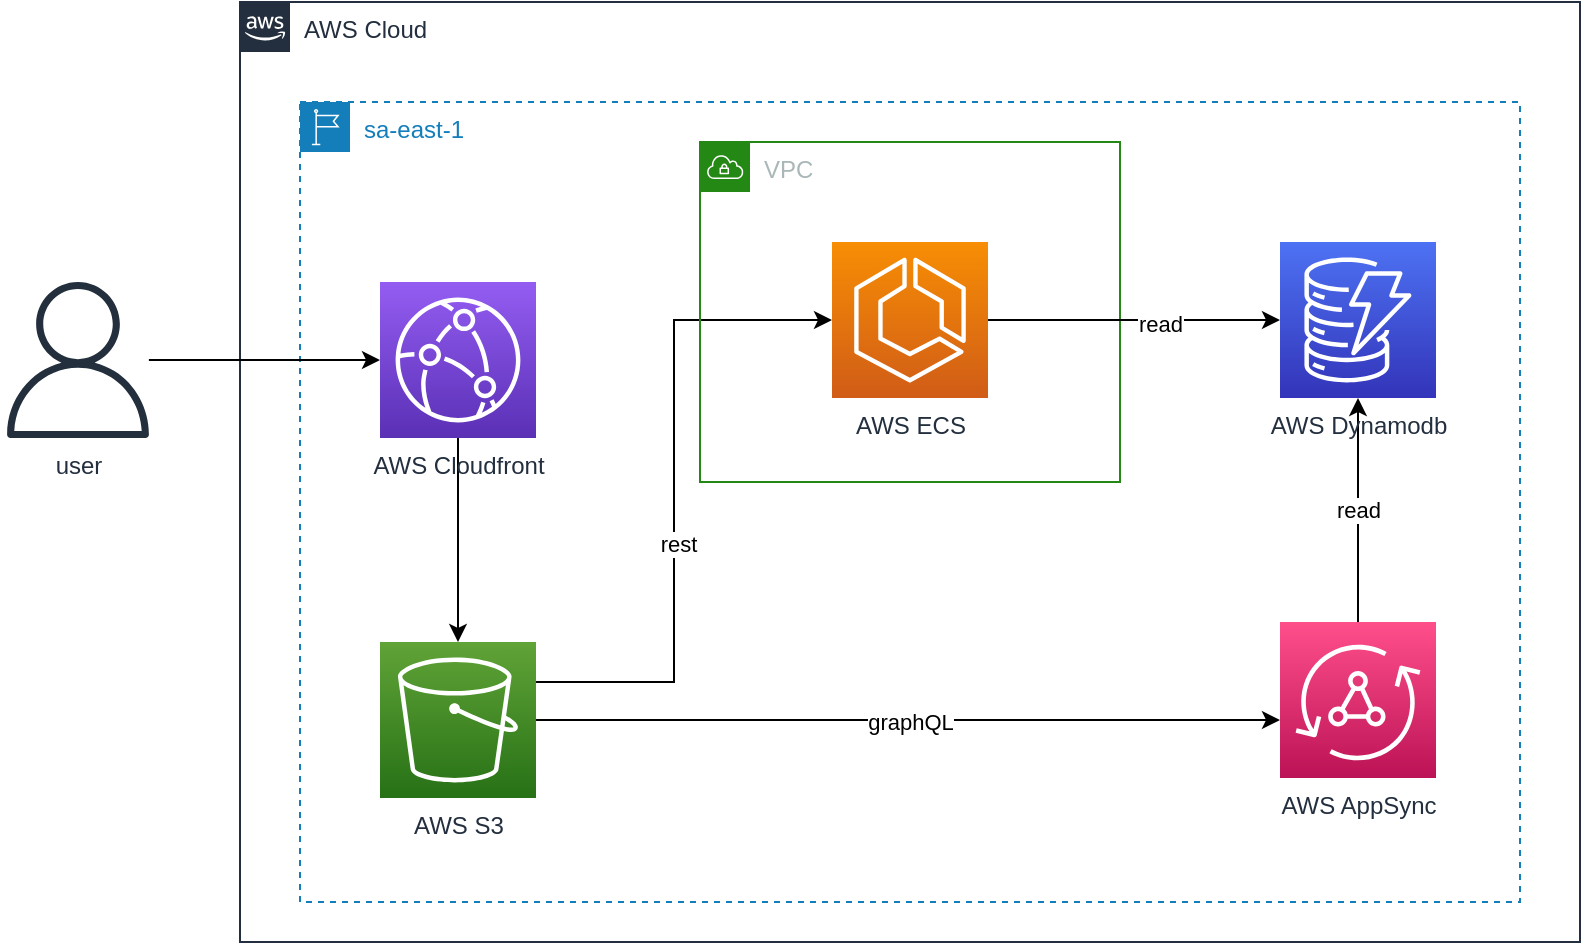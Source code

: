 <mxfile version="19.0.0" type="device"><diagram id="bQM9nf6POHSIRoIgZ3pF" name="Page-1"><mxGraphModel dx="946" dy="1672" grid="1" gridSize="10" guides="1" tooltips="1" connect="1" arrows="1" fold="1" page="1" pageScale="1" pageWidth="827" pageHeight="1169" math="0" shadow="0"><root><mxCell id="0"/><mxCell id="1" parent="0"/><mxCell id="EenL1CoQds6Piz5d6rtn-5" value="AWS Cloud" style="points=[[0,0],[0.25,0],[0.5,0],[0.75,0],[1,0],[1,0.25],[1,0.5],[1,0.75],[1,1],[0.75,1],[0.5,1],[0.25,1],[0,1],[0,0.75],[0,0.5],[0,0.25]];outlineConnect=0;gradientColor=none;html=1;whiteSpace=wrap;fontSize=12;fontStyle=0;container=1;pointerEvents=0;collapsible=0;recursiveResize=0;shape=mxgraph.aws4.group;grIcon=mxgraph.aws4.group_aws_cloud_alt;strokeColor=#232F3E;fillColor=none;verticalAlign=top;align=left;spacingLeft=30;fontColor=#232F3E;dashed=0;" vertex="1" parent="1"><mxGeometry x="140" y="-470" width="670" height="470" as="geometry"/></mxCell><mxCell id="EenL1CoQds6Piz5d6rtn-9" value="sa-east-1" style="points=[[0,0],[0.25,0],[0.5,0],[0.75,0],[1,0],[1,0.25],[1,0.5],[1,0.75],[1,1],[0.75,1],[0.5,1],[0.25,1],[0,1],[0,0.75],[0,0.5],[0,0.25]];outlineConnect=0;gradientColor=none;html=1;whiteSpace=wrap;fontSize=12;fontStyle=0;container=1;pointerEvents=0;collapsible=0;recursiveResize=0;shape=mxgraph.aws4.group;grIcon=mxgraph.aws4.group_region;strokeColor=#147EBA;fillColor=none;verticalAlign=top;align=left;spacingLeft=30;fontColor=#147EBA;dashed=1;" vertex="1" parent="1"><mxGeometry x="170" y="-420" width="610" height="400" as="geometry"/></mxCell><mxCell id="EenL1CoQds6Piz5d6rtn-13" style="edgeStyle=orthogonalEdgeStyle;rounded=0;orthogonalLoop=1;jettySize=auto;html=1;entryX=0.5;entryY=0;entryDx=0;entryDy=0;entryPerimeter=0;" edge="1" parent="EenL1CoQds6Piz5d6rtn-9" source="EenL1CoQds6Piz5d6rtn-11" target="EenL1CoQds6Piz5d6rtn-12"><mxGeometry relative="1" as="geometry"/></mxCell><mxCell id="EenL1CoQds6Piz5d6rtn-11" value="AWS Cloudfront" style="sketch=0;points=[[0,0,0],[0.25,0,0],[0.5,0,0],[0.75,0,0],[1,0,0],[0,1,0],[0.25,1,0],[0.5,1,0],[0.75,1,0],[1,1,0],[0,0.25,0],[0,0.5,0],[0,0.75,0],[1,0.25,0],[1,0.5,0],[1,0.75,0]];outlineConnect=0;fontColor=#232F3E;gradientColor=#945DF2;gradientDirection=north;fillColor=#5A30B5;strokeColor=#ffffff;dashed=0;verticalLabelPosition=bottom;verticalAlign=top;align=center;html=1;fontSize=12;fontStyle=0;aspect=fixed;shape=mxgraph.aws4.resourceIcon;resIcon=mxgraph.aws4.cloudfront;" vertex="1" parent="EenL1CoQds6Piz5d6rtn-9"><mxGeometry x="40" y="90" width="78" height="78" as="geometry"/></mxCell><mxCell id="EenL1CoQds6Piz5d6rtn-18" style="edgeStyle=orthogonalEdgeStyle;rounded=0;orthogonalLoop=1;jettySize=auto;html=1;entryX=0;entryY=0.5;entryDx=0;entryDy=0;entryPerimeter=0;" edge="1" parent="EenL1CoQds6Piz5d6rtn-9" source="EenL1CoQds6Piz5d6rtn-12" target="EenL1CoQds6Piz5d6rtn-15"><mxGeometry relative="1" as="geometry"><Array as="points"><mxPoint x="187" y="290"/><mxPoint x="187" y="109"/></Array></mxGeometry></mxCell><mxCell id="EenL1CoQds6Piz5d6rtn-24" value="rest" style="edgeLabel;html=1;align=center;verticalAlign=middle;resizable=0;points=[];" vertex="1" connectable="0" parent="EenL1CoQds6Piz5d6rtn-18"><mxGeometry x="-0.158" y="-1" relative="1" as="geometry"><mxPoint x="1" as="offset"/></mxGeometry></mxCell><mxCell id="EenL1CoQds6Piz5d6rtn-21" style="edgeStyle=orthogonalEdgeStyle;rounded=0;orthogonalLoop=1;jettySize=auto;html=1;" edge="1" parent="EenL1CoQds6Piz5d6rtn-9" source="EenL1CoQds6Piz5d6rtn-12" target="EenL1CoQds6Piz5d6rtn-16"><mxGeometry relative="1" as="geometry"><Array as="points"><mxPoint x="540" y="320"/><mxPoint x="540" y="320"/></Array></mxGeometry></mxCell><mxCell id="EenL1CoQds6Piz5d6rtn-25" value="graphQL" style="edgeLabel;html=1;align=center;verticalAlign=middle;resizable=0;points=[];" vertex="1" connectable="0" parent="EenL1CoQds6Piz5d6rtn-21"><mxGeometry x="-0.003" relative="1" as="geometry"><mxPoint x="1" y="1" as="offset"/></mxGeometry></mxCell><mxCell id="EenL1CoQds6Piz5d6rtn-12" value="AWS S3" style="sketch=0;points=[[0,0,0],[0.25,0,0],[0.5,0,0],[0.75,0,0],[1,0,0],[0,1,0],[0.25,1,0],[0.5,1,0],[0.75,1,0],[1,1,0],[0,0.25,0],[0,0.5,0],[0,0.75,0],[1,0.25,0],[1,0.5,0],[1,0.75,0]];outlineConnect=0;fontColor=#232F3E;gradientColor=#60A337;gradientDirection=north;fillColor=#277116;strokeColor=#ffffff;dashed=0;verticalLabelPosition=bottom;verticalAlign=top;align=center;html=1;fontSize=12;fontStyle=0;aspect=fixed;shape=mxgraph.aws4.resourceIcon;resIcon=mxgraph.aws4.s3;" vertex="1" parent="EenL1CoQds6Piz5d6rtn-9"><mxGeometry x="40" y="270" width="78" height="78" as="geometry"/></mxCell><mxCell id="EenL1CoQds6Piz5d6rtn-14" value="VPC" style="points=[[0,0],[0.25,0],[0.5,0],[0.75,0],[1,0],[1,0.25],[1,0.5],[1,0.75],[1,1],[0.75,1],[0.5,1],[0.25,1],[0,1],[0,0.75],[0,0.5],[0,0.25]];outlineConnect=0;gradientColor=none;html=1;whiteSpace=wrap;fontSize=12;fontStyle=0;container=1;pointerEvents=0;collapsible=0;recursiveResize=0;shape=mxgraph.aws4.group;grIcon=mxgraph.aws4.group_vpc;strokeColor=#248814;fillColor=none;verticalAlign=top;align=left;spacingLeft=30;fontColor=#AAB7B8;dashed=0;" vertex="1" parent="EenL1CoQds6Piz5d6rtn-9"><mxGeometry x="200" y="20" width="210" height="170" as="geometry"/></mxCell><mxCell id="EenL1CoQds6Piz5d6rtn-15" value="AWS ECS" style="sketch=0;points=[[0,0,0],[0.25,0,0],[0.5,0,0],[0.75,0,0],[1,0,0],[0,1,0],[0.25,1,0],[0.5,1,0],[0.75,1,0],[1,1,0],[0,0.25,0],[0,0.5,0],[0,0.75,0],[1,0.25,0],[1,0.5,0],[1,0.75,0]];outlineConnect=0;fontColor=#232F3E;gradientColor=#F78E04;gradientDirection=north;fillColor=#D05C17;strokeColor=#ffffff;dashed=0;verticalLabelPosition=bottom;verticalAlign=top;align=center;html=1;fontSize=12;fontStyle=0;aspect=fixed;shape=mxgraph.aws4.resourceIcon;resIcon=mxgraph.aws4.ecs;" vertex="1" parent="EenL1CoQds6Piz5d6rtn-14"><mxGeometry x="66" y="50" width="78" height="78" as="geometry"/></mxCell><mxCell id="EenL1CoQds6Piz5d6rtn-27" value="read" style="edgeStyle=orthogonalEdgeStyle;rounded=0;orthogonalLoop=1;jettySize=auto;html=1;" edge="1" parent="EenL1CoQds6Piz5d6rtn-9" source="EenL1CoQds6Piz5d6rtn-16" target="EenL1CoQds6Piz5d6rtn-17"><mxGeometry relative="1" as="geometry"/></mxCell><mxCell id="EenL1CoQds6Piz5d6rtn-16" value="AWS AppSync" style="sketch=0;points=[[0,0,0],[0.25,0,0],[0.5,0,0],[0.75,0,0],[1,0,0],[0,1,0],[0.25,1,0],[0.5,1,0],[0.75,1,0],[1,1,0],[0,0.25,0],[0,0.5,0],[0,0.75,0],[1,0.25,0],[1,0.5,0],[1,0.75,0]];outlineConnect=0;fontColor=#232F3E;gradientColor=#FF4F8B;gradientDirection=north;fillColor=#BC1356;strokeColor=#ffffff;dashed=0;verticalLabelPosition=bottom;verticalAlign=top;align=center;html=1;fontSize=12;fontStyle=0;aspect=fixed;shape=mxgraph.aws4.resourceIcon;resIcon=mxgraph.aws4.appsync;" vertex="1" parent="EenL1CoQds6Piz5d6rtn-9"><mxGeometry x="490" y="260" width="78" height="78" as="geometry"/></mxCell><mxCell id="EenL1CoQds6Piz5d6rtn-17" value="AWS Dynamodb" style="sketch=0;points=[[0,0,0],[0.25,0,0],[0.5,0,0],[0.75,0,0],[1,0,0],[0,1,0],[0.25,1,0],[0.5,1,0],[0.75,1,0],[1,1,0],[0,0.25,0],[0,0.5,0],[0,0.75,0],[1,0.25,0],[1,0.5,0],[1,0.75,0]];outlineConnect=0;fontColor=#232F3E;gradientColor=#4D72F3;gradientDirection=north;fillColor=#3334B9;strokeColor=#ffffff;dashed=0;verticalLabelPosition=bottom;verticalAlign=top;align=center;html=1;fontSize=12;fontStyle=0;aspect=fixed;shape=mxgraph.aws4.resourceIcon;resIcon=mxgraph.aws4.dynamodb;" vertex="1" parent="EenL1CoQds6Piz5d6rtn-9"><mxGeometry x="490" y="70" width="78" height="78" as="geometry"/></mxCell><mxCell id="EenL1CoQds6Piz5d6rtn-20" style="edgeStyle=orthogonalEdgeStyle;rounded=0;orthogonalLoop=1;jettySize=auto;html=1;entryX=0;entryY=0.5;entryDx=0;entryDy=0;entryPerimeter=0;" edge="1" parent="EenL1CoQds6Piz5d6rtn-9" source="EenL1CoQds6Piz5d6rtn-15" target="EenL1CoQds6Piz5d6rtn-17"><mxGeometry relative="1" as="geometry"/></mxCell><mxCell id="EenL1CoQds6Piz5d6rtn-26" value="read" style="edgeLabel;html=1;align=center;verticalAlign=middle;resizable=0;points=[];" vertex="1" connectable="0" parent="EenL1CoQds6Piz5d6rtn-20"><mxGeometry x="0.158" y="-1" relative="1" as="geometry"><mxPoint x="1" y="1" as="offset"/></mxGeometry></mxCell><mxCell id="EenL1CoQds6Piz5d6rtn-23" style="edgeStyle=orthogonalEdgeStyle;rounded=0;orthogonalLoop=1;jettySize=auto;html=1;" edge="1" parent="1" source="EenL1CoQds6Piz5d6rtn-22" target="EenL1CoQds6Piz5d6rtn-11"><mxGeometry relative="1" as="geometry"/></mxCell><mxCell id="EenL1CoQds6Piz5d6rtn-22" value="user" style="sketch=0;outlineConnect=0;fontColor=#232F3E;gradientColor=none;fillColor=#232F3D;strokeColor=none;dashed=0;verticalLabelPosition=bottom;verticalAlign=top;align=center;html=1;fontSize=12;fontStyle=0;aspect=fixed;pointerEvents=1;shape=mxgraph.aws4.user;" vertex="1" parent="1"><mxGeometry x="20" y="-330" width="78" height="78" as="geometry"/></mxCell><mxCell id="Sqqx98tdszXpvReEp_hM-14" value="" style="shape=image;verticalLabelPosition=bottom;labelBackgroundColor=default;verticalAlign=top;aspect=fixed;imageAspect=0;image=https://angular.io/assets/images/logos/angularjs/AngularJS-Shield.svg;" parent="1" vertex="1"><mxGeometry x="200" y="-160" width="33.03" height="35" as="geometry"/></mxCell></root></mxGraphModel></diagram></mxfile>
